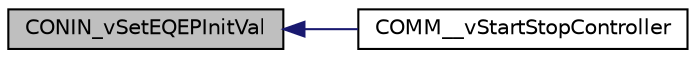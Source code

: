 digraph "CONIN_vSetEQEPInitVal"
{
  edge [fontname="Helvetica",fontsize="10",labelfontname="Helvetica",labelfontsize="10"];
  node [fontname="Helvetica",fontsize="10",shape=record];
  rankdir="LR";
  Node1 [label="CONIN_vSetEQEPInitVal",height=0.2,width=0.4,color="black", fillcolor="grey75", style="filled", fontcolor="black"];
  Node1 -> Node2 [dir="back",color="midnightblue",fontsize="10",style="solid",fontname="Helvetica"];
  Node2 [label="COMM__vStartStopController",height=0.2,width=0.4,color="black", fillcolor="white", style="filled",URL="$comm_8c.html#a0dc700472138623b6803a4a20f006a73"];
}
